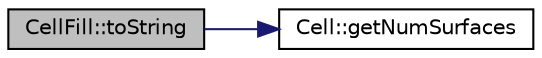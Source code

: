 digraph "CellFill::toString"
{
  edge [fontname="Helvetica",fontsize="10",labelfontname="Helvetica",labelfontsize="10"];
  node [fontname="Helvetica",fontsize="10",shape=record];
  rankdir="LR";
  Node1 [label="CellFill::toString",height=0.2,width=0.4,color="black", fillcolor="grey75", style="filled" fontcolor="black"];
  Node1 -> Node2 [color="midnightblue",fontsize="10",style="solid",fontname="Helvetica"];
  Node2 [label="Cell::getNumSurfaces",height=0.2,width=0.4,color="black", fillcolor="white", style="filled",URL="$classCell.html#a61a924f10990017b73b5f3aac1534cb4",tooltip="Return the number of Surfaces in the Cell."];
}
